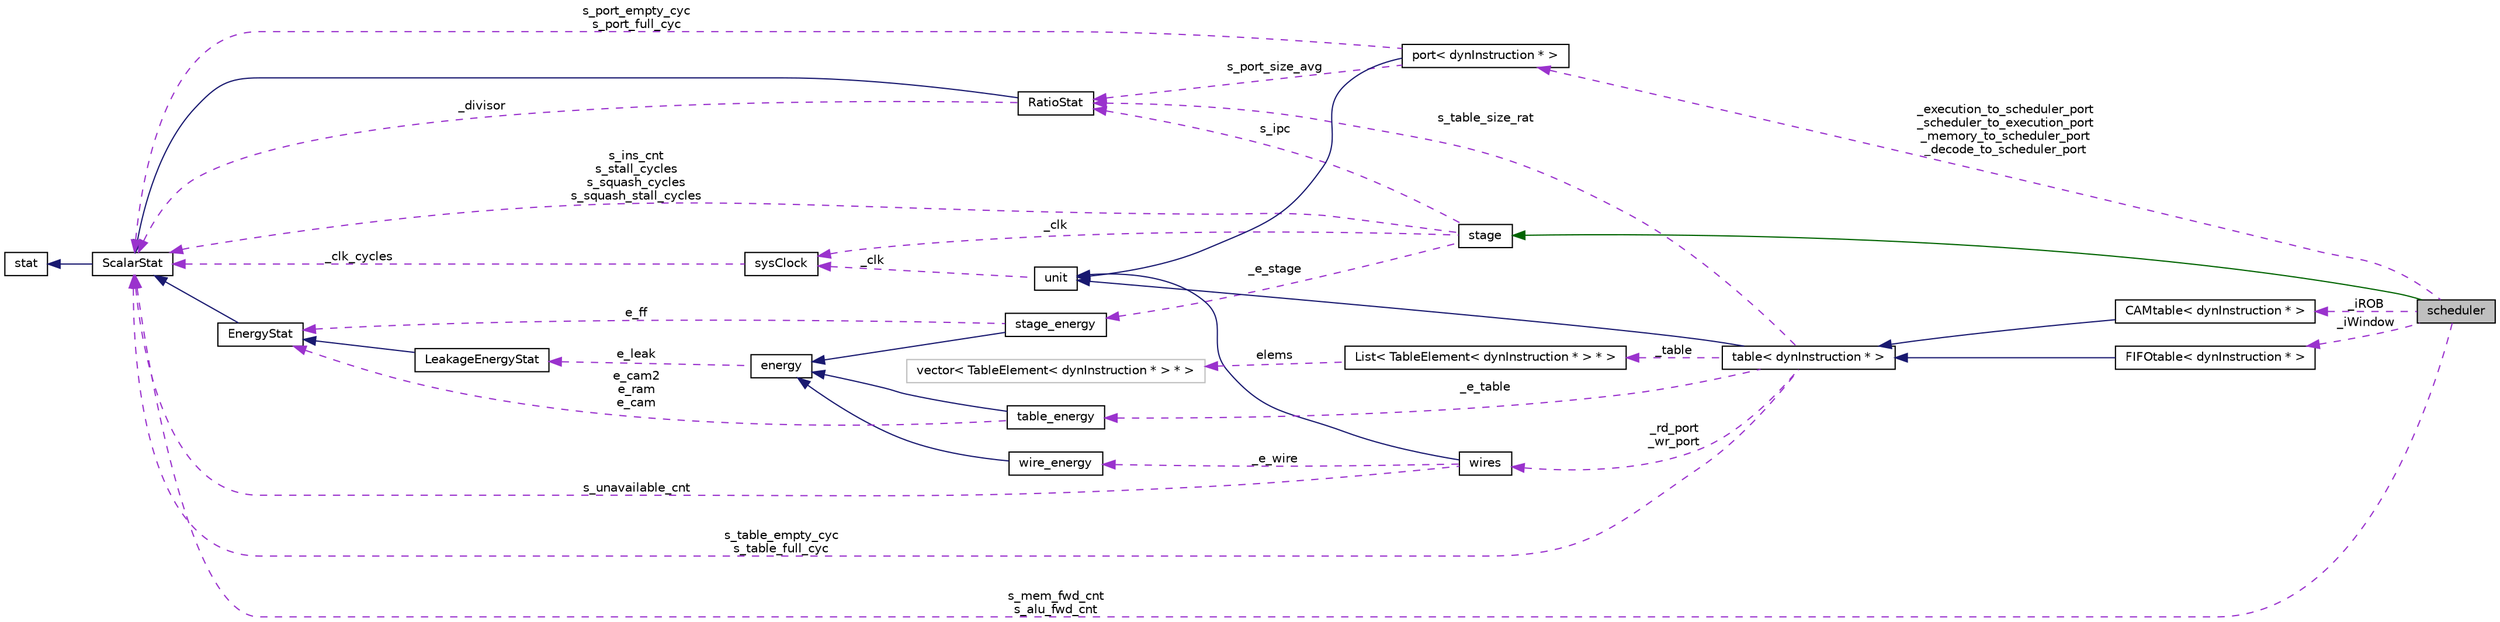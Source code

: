 digraph G
{
  edge [fontname="Helvetica",fontsize="10",labelfontname="Helvetica",labelfontsize="10"];
  node [fontname="Helvetica",fontsize="10",shape=record];
  rankdir=LR;
  Node1 [label="scheduler",height=0.2,width=0.4,color="black", fillcolor="grey75", style="filled" fontcolor="black"];
  Node2 -> Node1 [dir=back,color="darkgreen",fontsize="10",style="solid",fontname="Helvetica"];
  Node2 [label="stage",height=0.2,width=0.4,color="black", fillcolor="white", style="filled",URL="$classstage.html"];
  Node3 -> Node2 [dir=back,color="darkorchid3",fontsize="10",style="dashed",label="s_ins_cnt\ns_stall_cycles\ns_squash_cycles\ns_squash_stall_cycles",fontname="Helvetica"];
  Node3 [label="ScalarStat",height=0.2,width=0.4,color="black", fillcolor="white", style="filled",URL="$classScalarStat.html"];
  Node4 -> Node3 [dir=back,color="midnightblue",fontsize="10",style="solid",fontname="Helvetica"];
  Node4 [label="stat",height=0.2,width=0.4,color="black", fillcolor="white", style="filled",URL="$classstat.html"];
  Node5 -> Node2 [dir=back,color="darkorchid3",fontsize="10",style="dashed",label="s_ipc",fontname="Helvetica"];
  Node5 [label="RatioStat",height=0.2,width=0.4,color="black", fillcolor="white", style="filled",URL="$classRatioStat.html"];
  Node3 -> Node5 [dir=back,color="midnightblue",fontsize="10",style="solid",fontname="Helvetica"];
  Node3 -> Node5 [dir=back,color="darkorchid3",fontsize="10",style="dashed",label="_divisor",fontname="Helvetica"];
  Node6 -> Node2 [dir=back,color="darkorchid3",fontsize="10",style="dashed",label="_clk",fontname="Helvetica"];
  Node6 [label="sysClock",height=0.2,width=0.4,color="black", fillcolor="white", style="filled",URL="$classsysClock.html"];
  Node3 -> Node6 [dir=back,color="darkorchid3",fontsize="10",style="dashed",label="_clk_cycles",fontname="Helvetica"];
  Node7 -> Node2 [dir=back,color="darkorchid3",fontsize="10",style="dashed",label="_e_stage",fontname="Helvetica"];
  Node7 [label="stage_energy",height=0.2,width=0.4,color="black", fillcolor="white", style="filled",URL="$classstage__energy.html"];
  Node8 -> Node7 [dir=back,color="midnightblue",fontsize="10",style="solid",fontname="Helvetica"];
  Node8 [label="energy",height=0.2,width=0.4,color="black", fillcolor="white", style="filled",URL="$classenergy.html"];
  Node9 -> Node8 [dir=back,color="darkorchid3",fontsize="10",style="dashed",label="e_leak",fontname="Helvetica"];
  Node9 [label="LeakageEnergyStat",height=0.2,width=0.4,color="black", fillcolor="white", style="filled",URL="$classLeakageEnergyStat.html"];
  Node10 -> Node9 [dir=back,color="midnightblue",fontsize="10",style="solid",fontname="Helvetica"];
  Node10 [label="EnergyStat",height=0.2,width=0.4,color="black", fillcolor="white", style="filled",URL="$classEnergyStat.html"];
  Node3 -> Node10 [dir=back,color="midnightblue",fontsize="10",style="solid",fontname="Helvetica"];
  Node10 -> Node7 [dir=back,color="darkorchid3",fontsize="10",style="dashed",label="e_ff",fontname="Helvetica"];
  Node3 -> Node1 [dir=back,color="darkorchid3",fontsize="10",style="dashed",label="s_mem_fwd_cnt\ns_alu_fwd_cnt",fontname="Helvetica"];
  Node11 -> Node1 [dir=back,color="darkorchid3",fontsize="10",style="dashed",label="_iWindow",fontname="Helvetica"];
  Node11 [label="FIFOtable\< dynInstruction * \>",height=0.2,width=0.4,color="black", fillcolor="white", style="filled",URL="$classFIFOtable.html"];
  Node12 -> Node11 [dir=back,color="midnightblue",fontsize="10",style="solid",fontname="Helvetica"];
  Node12 [label="table\< dynInstruction * \>",height=0.2,width=0.4,color="black", fillcolor="white", style="filled",URL="$classtable.html"];
  Node13 -> Node12 [dir=back,color="midnightblue",fontsize="10",style="solid",fontname="Helvetica"];
  Node13 [label="unit",height=0.2,width=0.4,color="black", fillcolor="white", style="filled",URL="$classunit.html"];
  Node6 -> Node13 [dir=back,color="darkorchid3",fontsize="10",style="dashed",label="_clk",fontname="Helvetica"];
  Node3 -> Node12 [dir=back,color="darkorchid3",fontsize="10",style="dashed",label="s_table_empty_cyc\ns_table_full_cyc",fontname="Helvetica"];
  Node5 -> Node12 [dir=back,color="darkorchid3",fontsize="10",style="dashed",label="s_table_size_rat",fontname="Helvetica"];
  Node14 -> Node12 [dir=back,color="darkorchid3",fontsize="10",style="dashed",label="_rd_port\n_wr_port",fontname="Helvetica"];
  Node14 [label="wires",height=0.2,width=0.4,color="black", fillcolor="white", style="filled",URL="$classwires.html"];
  Node13 -> Node14 [dir=back,color="midnightblue",fontsize="10",style="solid",fontname="Helvetica"];
  Node3 -> Node14 [dir=back,color="darkorchid3",fontsize="10",style="dashed",label="s_unavailable_cnt",fontname="Helvetica"];
  Node15 -> Node14 [dir=back,color="darkorchid3",fontsize="10",style="dashed",label="_e_wire",fontname="Helvetica"];
  Node15 [label="wire_energy",height=0.2,width=0.4,color="black", fillcolor="white", style="filled",URL="$classwire__energy.html"];
  Node8 -> Node15 [dir=back,color="midnightblue",fontsize="10",style="solid",fontname="Helvetica"];
  Node16 -> Node12 [dir=back,color="darkorchid3",fontsize="10",style="dashed",label="_e_table",fontname="Helvetica"];
  Node16 [label="table_energy",height=0.2,width=0.4,color="black", fillcolor="white", style="filled",URL="$classtable__energy.html"];
  Node8 -> Node16 [dir=back,color="midnightblue",fontsize="10",style="solid",fontname="Helvetica"];
  Node10 -> Node16 [dir=back,color="darkorchid3",fontsize="10",style="dashed",label="e_cam2\ne_ram\ne_cam",fontname="Helvetica"];
  Node17 -> Node12 [dir=back,color="darkorchid3",fontsize="10",style="dashed",label="_table",fontname="Helvetica"];
  Node17 [label="List\< TableElement\< dynInstruction * \> * \>",height=0.2,width=0.4,color="black", fillcolor="white", style="filled",URL="$classList.html"];
  Node18 -> Node17 [dir=back,color="darkorchid3",fontsize="10",style="dashed",label="elems",fontname="Helvetica"];
  Node18 [label="vector\< TableElement\< dynInstruction * \> * \>",height=0.2,width=0.4,color="grey75", fillcolor="white", style="filled"];
  Node19 -> Node1 [dir=back,color="darkorchid3",fontsize="10",style="dashed",label="_execution_to_scheduler_port\n_scheduler_to_execution_port\n_memory_to_scheduler_port\n_decode_to_scheduler_port",fontname="Helvetica"];
  Node19 [label="port\< dynInstruction * \>",height=0.2,width=0.4,color="black", fillcolor="white", style="filled",URL="$classport.html"];
  Node13 -> Node19 [dir=back,color="midnightblue",fontsize="10",style="solid",fontname="Helvetica"];
  Node3 -> Node19 [dir=back,color="darkorchid3",fontsize="10",style="dashed",label="s_port_empty_cyc\ns_port_full_cyc",fontname="Helvetica"];
  Node5 -> Node19 [dir=back,color="darkorchid3",fontsize="10",style="dashed",label="s_port_size_avg",fontname="Helvetica"];
  Node20 -> Node1 [dir=back,color="darkorchid3",fontsize="10",style="dashed",label="_iROB",fontname="Helvetica"];
  Node20 [label="CAMtable\< dynInstruction * \>",height=0.2,width=0.4,color="black", fillcolor="white", style="filled",URL="$classCAMtable.html"];
  Node12 -> Node20 [dir=back,color="midnightblue",fontsize="10",style="solid",fontname="Helvetica"];
}
